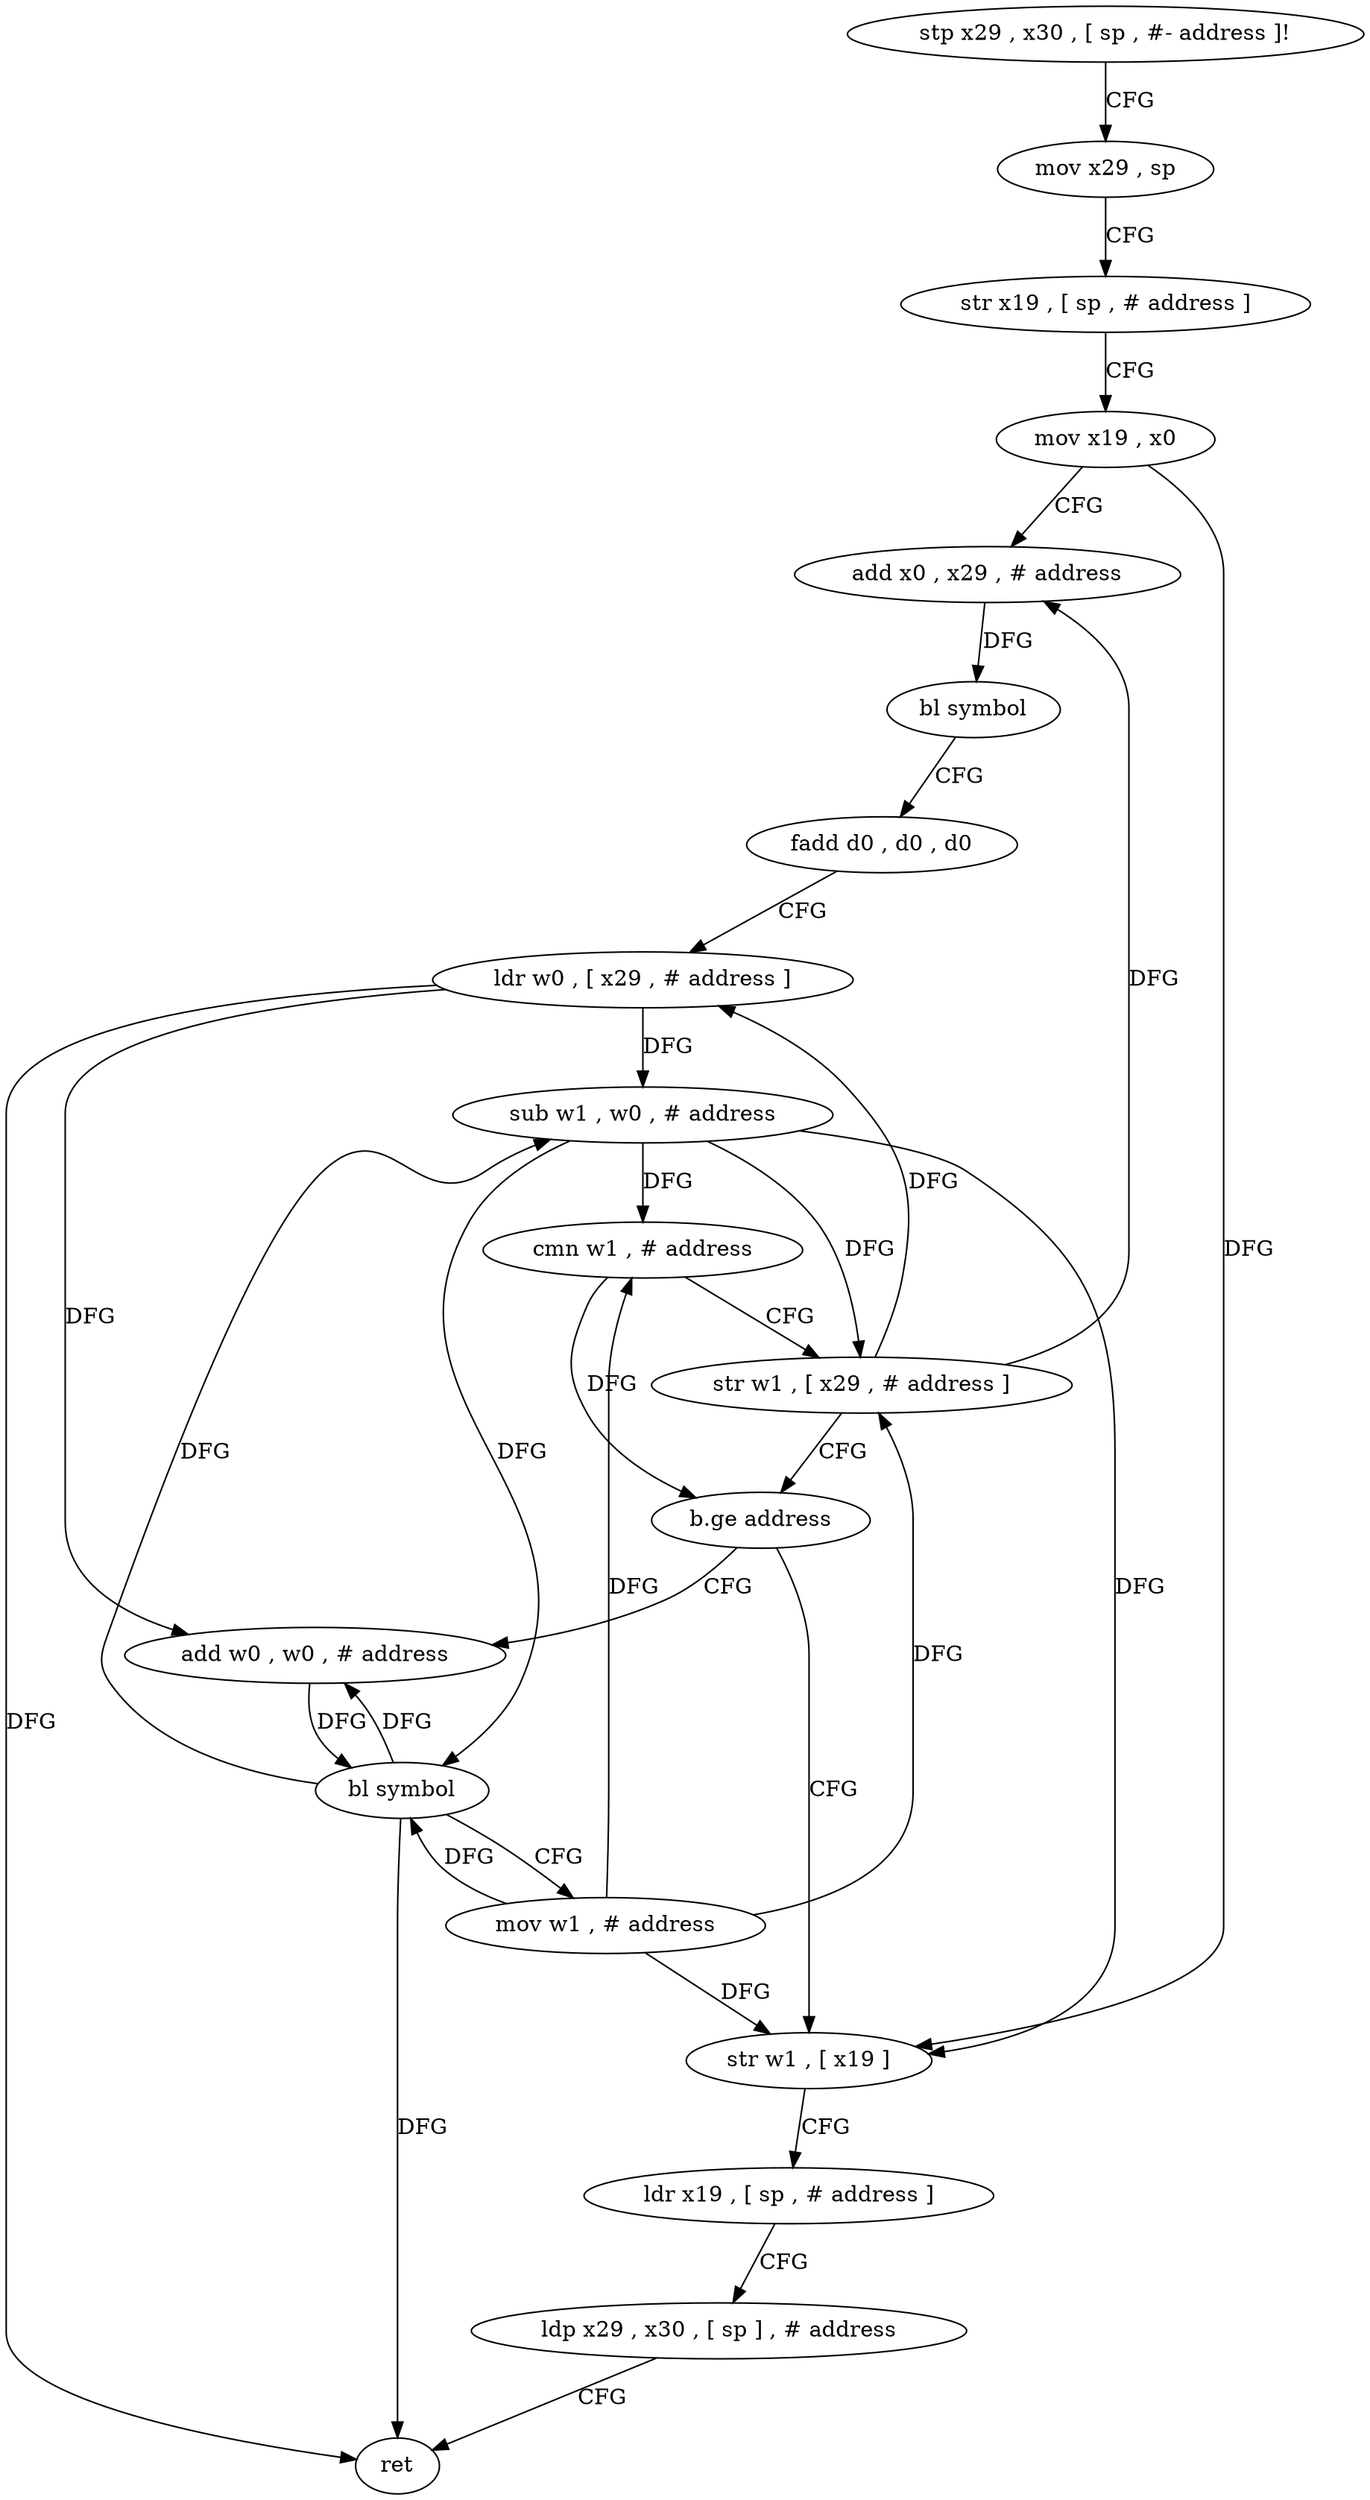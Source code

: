 digraph "func" {
"198416" [label = "stp x29 , x30 , [ sp , #- address ]!" ]
"198420" [label = "mov x29 , sp" ]
"198424" [label = "str x19 , [ sp , # address ]" ]
"198428" [label = "mov x19 , x0" ]
"198432" [label = "add x0 , x29 , # address" ]
"198436" [label = "bl symbol" ]
"198440" [label = "fadd d0 , d0 , d0" ]
"198444" [label = "ldr w0 , [ x29 , # address ]" ]
"198448" [label = "sub w1 , w0 , # address" ]
"198452" [label = "cmn w1 , # address" ]
"198456" [label = "str w1 , [ x29 , # address ]" ]
"198460" [label = "b.ge address" ]
"198476" [label = "str w1 , [ x19 ]" ]
"198464" [label = "add w0 , w0 , # address" ]
"198480" [label = "ldr x19 , [ sp , # address ]" ]
"198484" [label = "ldp x29 , x30 , [ sp ] , # address" ]
"198488" [label = "ret" ]
"198468" [label = "bl symbol" ]
"198472" [label = "mov w1 , # address" ]
"198416" -> "198420" [ label = "CFG" ]
"198420" -> "198424" [ label = "CFG" ]
"198424" -> "198428" [ label = "CFG" ]
"198428" -> "198432" [ label = "CFG" ]
"198428" -> "198476" [ label = "DFG" ]
"198432" -> "198436" [ label = "DFG" ]
"198436" -> "198440" [ label = "CFG" ]
"198440" -> "198444" [ label = "CFG" ]
"198444" -> "198448" [ label = "DFG" ]
"198444" -> "198488" [ label = "DFG" ]
"198444" -> "198464" [ label = "DFG" ]
"198448" -> "198452" [ label = "DFG" ]
"198448" -> "198456" [ label = "DFG" ]
"198448" -> "198476" [ label = "DFG" ]
"198448" -> "198468" [ label = "DFG" ]
"198452" -> "198456" [ label = "CFG" ]
"198452" -> "198460" [ label = "DFG" ]
"198456" -> "198460" [ label = "CFG" ]
"198456" -> "198432" [ label = "DFG" ]
"198456" -> "198444" [ label = "DFG" ]
"198460" -> "198476" [ label = "CFG" ]
"198460" -> "198464" [ label = "CFG" ]
"198476" -> "198480" [ label = "CFG" ]
"198464" -> "198468" [ label = "DFG" ]
"198480" -> "198484" [ label = "CFG" ]
"198484" -> "198488" [ label = "CFG" ]
"198468" -> "198472" [ label = "CFG" ]
"198468" -> "198448" [ label = "DFG" ]
"198468" -> "198464" [ label = "DFG" ]
"198468" -> "198488" [ label = "DFG" ]
"198472" -> "198476" [ label = "DFG" ]
"198472" -> "198452" [ label = "DFG" ]
"198472" -> "198456" [ label = "DFG" ]
"198472" -> "198468" [ label = "DFG" ]
}
